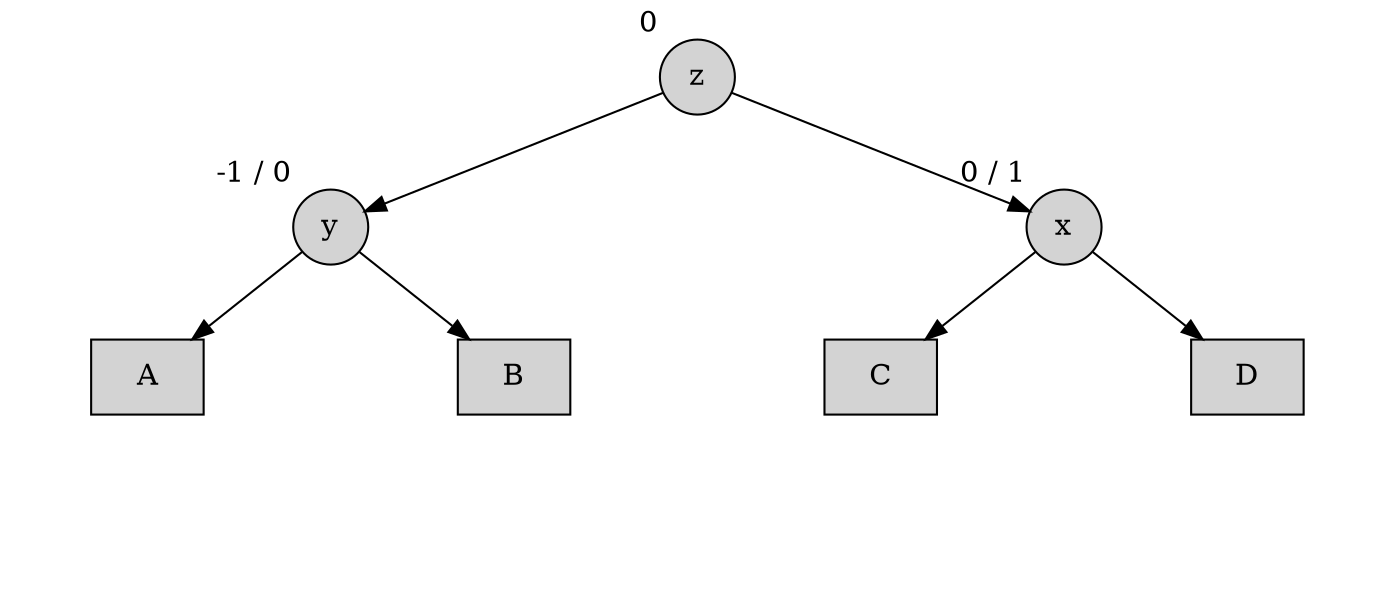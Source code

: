 digraph {
    rankdir=TB;

    node [shape=circle style=filled]

    a1 -> b1;
    a1 -> b12 [style=invis weight=10];
    a1 -> b2;

    b1 -> c1;
    b1 -> c12 [style=invis weight=10];
    b1 -> c2;

    b2 -> c3
    b2 -> c34 [style=invis weight=10];
    b2 -> c4

    c1 -> d1 [style=invis]
    c1 -> d12 [style=invis weight=10];
    c1 -> d2 [style=invis]

    c2 -> d3 [style=invis]
    c2 -> d34 [style=invis weight=10];
    c2 -> d4 [style=invis]

    c3 -> d5 [style=invis]
    c3 -> d56 [style=invis weight=10];
    c3 -> d6 [style=invis]

    c4 -> d7 [style=invis]
    c4 -> d78 [style=invis weight=10];
    c4 -> d8 [style=invis]

    a1 [label="z" xlabel=0];
    b1 [label="y" xlabel="-1 / 0"];
    b2 [label="x" xlabel="0 / 1"];
    c1 [label="A" shape=rect];
    c2 [label="B" shape=rect];
    c3 [label="C" shape=rect];
    c4 [label="D" shape=rect];
    d1 [style=invis];
    d2 [style=invis];
    d3 [style=invis];
    d4 [style=invis];
    d5 [style=invis];
    d6 [style=invis];
    d7 [style=invis];
    d8 [style=invis];

    b12 [label="" width=.1 style=invis];
    c12 [label="" width=.1 style=invis];
    c34 [label="" width=.1 style=invis];
    d12 [label="" width=.1 style=invis];
    d34 [label="" width=.1 style=invis];
    d56 [label="" width=.1 style=invis];
    d78 [label="" width=.1 style=invis];

    {rank = same; d12 c12 d34 b12 d56 c34 d78 }
}
